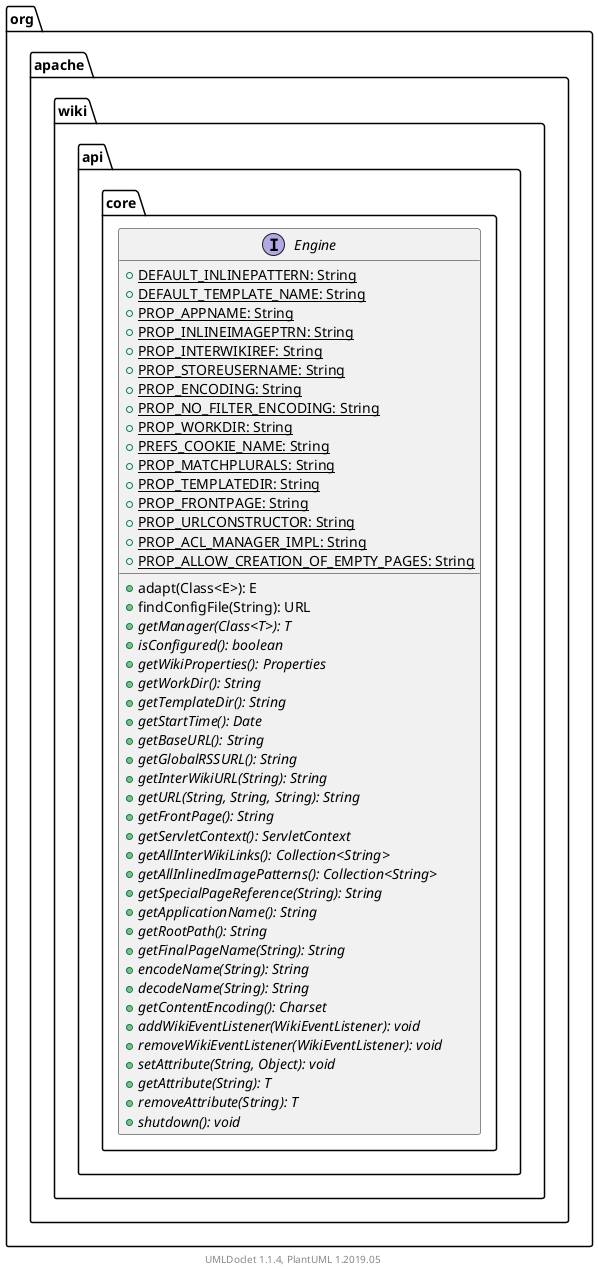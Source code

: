 @startuml

    namespace org.apache.wiki.api.core {

        interface Engine [[Engine.html]] {
            {static} +DEFAULT_INLINEPATTERN: String
            {static} +DEFAULT_TEMPLATE_NAME: String
            {static} +PROP_APPNAME: String
            {static} +PROP_INLINEIMAGEPTRN: String
            {static} +PROP_INTERWIKIREF: String
            {static} +PROP_STOREUSERNAME: String
            {static} +PROP_ENCODING: String
            {static} +PROP_NO_FILTER_ENCODING: String
            {static} +PROP_WORKDIR: String
            {static} +PREFS_COOKIE_NAME: String
            {static} +PROP_MATCHPLURALS: String
            {static} +PROP_TEMPLATEDIR: String
            {static} +PROP_FRONTPAGE: String
            {static} +PROP_URLCONSTRUCTOR: String
            {static} +PROP_ACL_MANAGER_IMPL: String
            {static} +PROP_ALLOW_CREATION_OF_EMPTY_PAGES: String
            +adapt(Class<E>): E
            +findConfigFile(String): URL
            {abstract} +getManager(Class<T>): T
            {abstract} +isConfigured(): boolean
            {abstract} +getWikiProperties(): Properties
            {abstract} +getWorkDir(): String
            {abstract} +getTemplateDir(): String
            {abstract} +getStartTime(): Date
            {abstract} +getBaseURL(): String
            {abstract} +getGlobalRSSURL(): String
            {abstract} +getInterWikiURL(String): String
            {abstract} +getURL(String, String, String): String
            {abstract} +getFrontPage(): String
            {abstract} +getServletContext(): ServletContext
            {abstract} +getAllInterWikiLinks(): Collection<String>
            {abstract} +getAllInlinedImagePatterns(): Collection<String>
            {abstract} +getSpecialPageReference(String): String
            {abstract} +getApplicationName(): String
            {abstract} +getRootPath(): String
            {abstract} +getFinalPageName(String): String
            {abstract} +encodeName(String): String
            {abstract} +decodeName(String): String
            {abstract} +getContentEncoding(): Charset
            {abstract} +addWikiEventListener(WikiEventListener): void
            {abstract} +removeWikiEventListener(WikiEventListener): void
            {abstract} +setAttribute(String, Object): void
            {abstract} +getAttribute(String): T
            {abstract} +removeAttribute(String): T
            {abstract} +shutdown(): void
        }

    }


    center footer UMLDoclet 1.1.4, PlantUML 1.2019.05
@enduml
